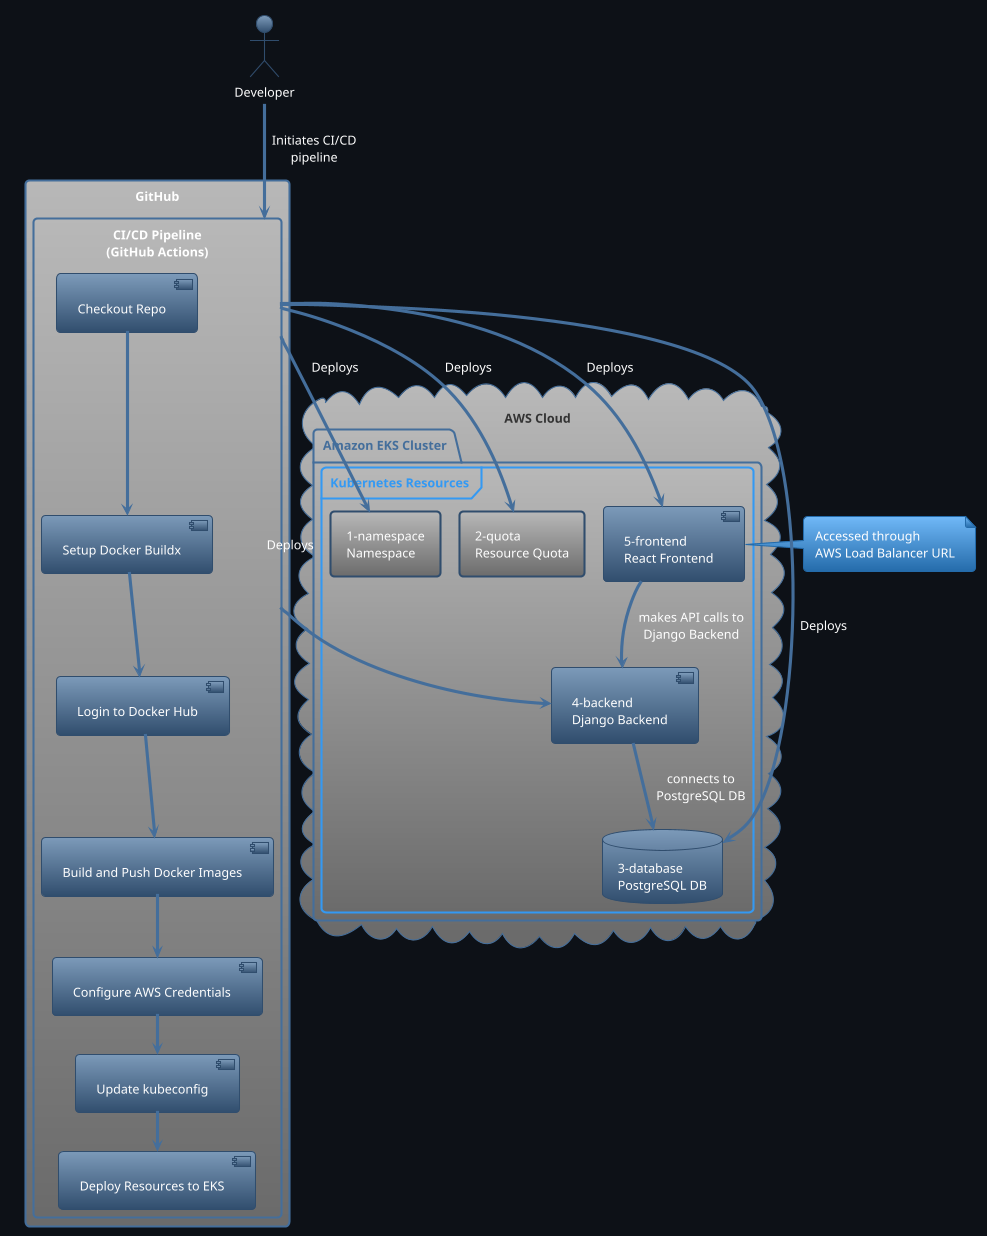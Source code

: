 @startuml PokeClone EKS Deployment Flow
!theme spacelab
!pragma layout smetana
skinParam backgroundColor 0D1117

actor "Developer" as Dev
rectangle "GitHub" {
    rectangle "CI/CD Pipeline\n(GitHub Actions)" as CICD {
        [Checkout Repo] --> [Setup Docker Buildx]
        [Setup Docker Buildx] --> [Login to Docker Hub]
        [Login to Docker Hub] --> [Build and Push Docker Images]
        [Build and Push Docker Images] --> [Configure AWS Credentials]
        [Configure AWS Credentials] --> [Update kubeconfig]
        [Update kubeconfig] --> [Deploy Resources to EKS]
    }
}

cloud "AWS Cloud" {
    package "Amazon EKS Cluster" {
        frame "Kubernetes Resources" {
            rectangle "1-namespace\nNamespace" as Namespace
            rectangle "2-quota\nResource Quota" as Quota
            database "3-database\nPostgreSQL DB" as DB
            component "4-backend\nDjango Backend" as Backend
            component "5-frontend\nReact Frontend" as Frontend
        }
    }
}

Dev --> CICD : Initiates CI/CD\npipeline
CICD --> Namespace : Deploys
CICD --> Quota : Deploys
CICD --> DB : Deploys
CICD --> Backend : Deploys
CICD --> Frontend : Deploys

Backend --> DB : "connects to\nPostgreSQL DB"
Frontend --> Backend : "makes API calls to\nDjango Backend"

note right of Frontend : Accessed through\nAWS Load Balancer URL

@enduml
